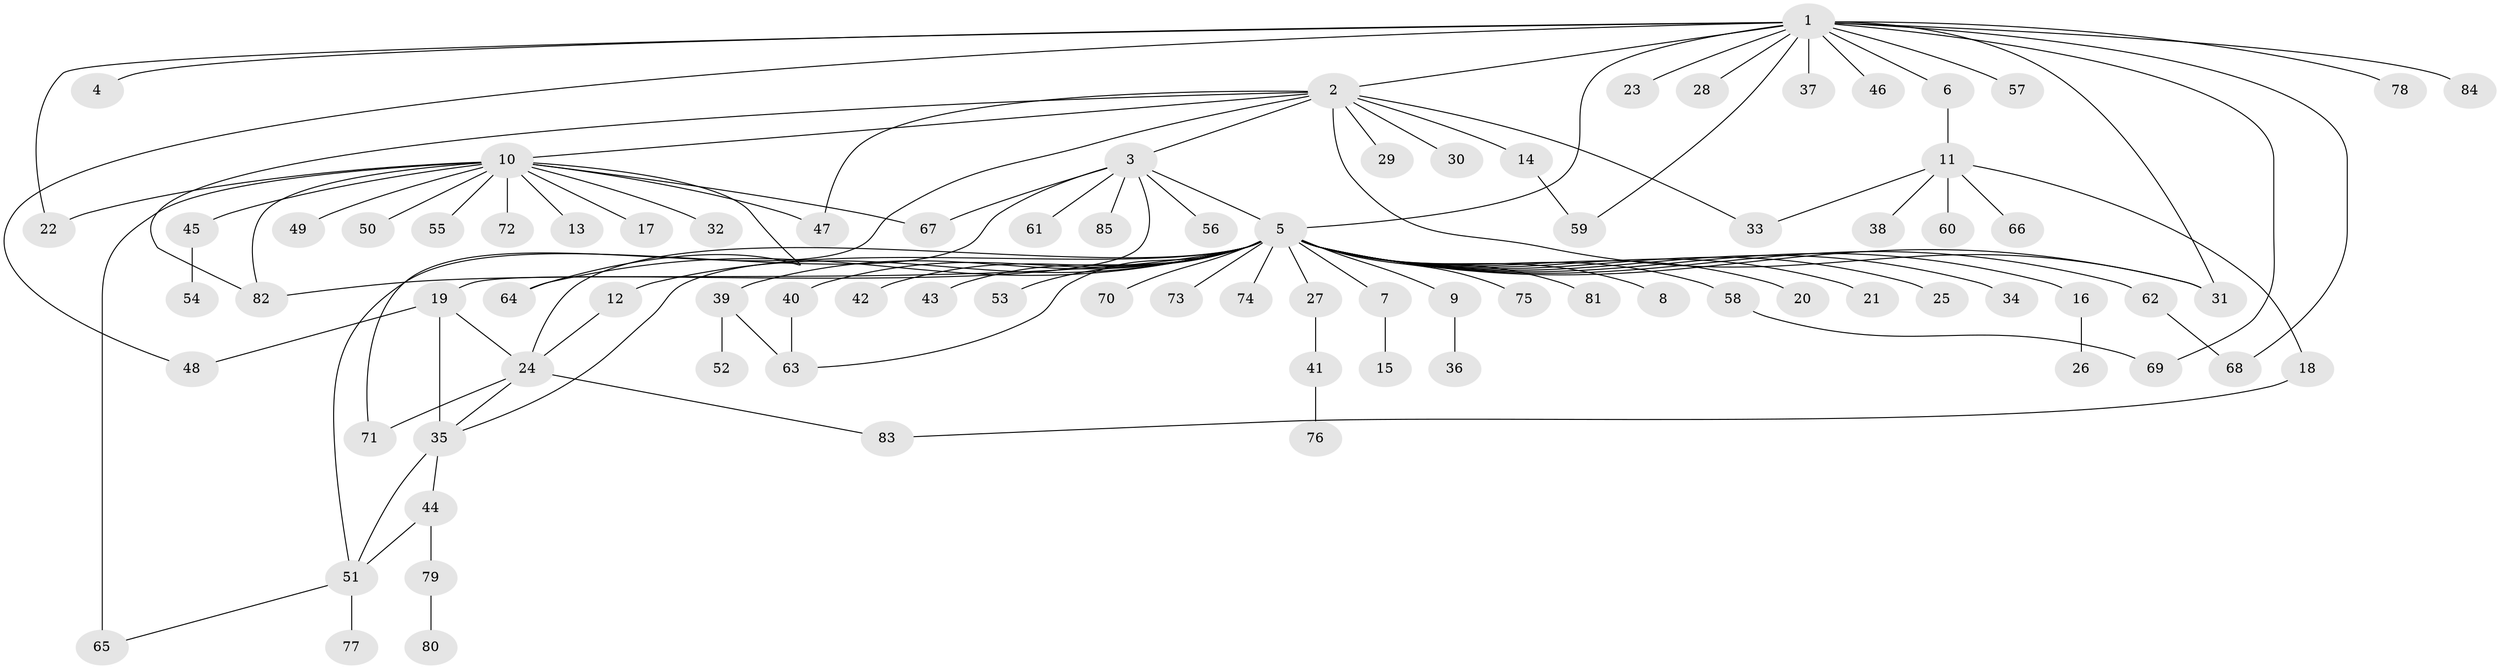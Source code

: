 // original degree distribution, {19: 0.008264462809917356, 12: 0.008264462809917356, 9: 0.008264462809917356, 1: 0.5454545454545454, 31: 0.008264462809917356, 2: 0.21487603305785125, 3: 0.1487603305785124, 17: 0.008264462809917356, 7: 0.01652892561983471, 8: 0.008264462809917356, 4: 0.01652892561983471, 6: 0.008264462809917356}
// Generated by graph-tools (version 1.1) at 2025/50/03/04/25 22:50:21]
// undirected, 85 vertices, 109 edges
graph export_dot {
  node [color=gray90,style=filled];
  1;
  2;
  3;
  4;
  5;
  6;
  7;
  8;
  9;
  10;
  11;
  12;
  13;
  14;
  15;
  16;
  17;
  18;
  19;
  20;
  21;
  22;
  23;
  24;
  25;
  26;
  27;
  28;
  29;
  30;
  31;
  32;
  33;
  34;
  35;
  36;
  37;
  38;
  39;
  40;
  41;
  42;
  43;
  44;
  45;
  46;
  47;
  48;
  49;
  50;
  51;
  52;
  53;
  54;
  55;
  56;
  57;
  58;
  59;
  60;
  61;
  62;
  63;
  64;
  65;
  66;
  67;
  68;
  69;
  70;
  71;
  72;
  73;
  74;
  75;
  76;
  77;
  78;
  79;
  80;
  81;
  82;
  83;
  84;
  85;
  1 -- 2 [weight=1.0];
  1 -- 4 [weight=1.0];
  1 -- 5 [weight=1.0];
  1 -- 6 [weight=1.0];
  1 -- 22 [weight=1.0];
  1 -- 23 [weight=1.0];
  1 -- 28 [weight=1.0];
  1 -- 31 [weight=1.0];
  1 -- 37 [weight=1.0];
  1 -- 46 [weight=1.0];
  1 -- 48 [weight=1.0];
  1 -- 57 [weight=1.0];
  1 -- 59 [weight=1.0];
  1 -- 68 [weight=1.0];
  1 -- 69 [weight=1.0];
  1 -- 78 [weight=1.0];
  1 -- 84 [weight=1.0];
  2 -- 3 [weight=1.0];
  2 -- 10 [weight=1.0];
  2 -- 14 [weight=1.0];
  2 -- 29 [weight=1.0];
  2 -- 30 [weight=1.0];
  2 -- 31 [weight=1.0];
  2 -- 33 [weight=1.0];
  2 -- 47 [weight=1.0];
  2 -- 71 [weight=1.0];
  2 -- 82 [weight=1.0];
  3 -- 5 [weight=1.0];
  3 -- 19 [weight=1.0];
  3 -- 51 [weight=1.0];
  3 -- 56 [weight=1.0];
  3 -- 61 [weight=1.0];
  3 -- 67 [weight=1.0];
  3 -- 85 [weight=1.0];
  5 -- 7 [weight=1.0];
  5 -- 8 [weight=1.0];
  5 -- 9 [weight=1.0];
  5 -- 12 [weight=1.0];
  5 -- 16 [weight=1.0];
  5 -- 20 [weight=1.0];
  5 -- 21 [weight=1.0];
  5 -- 24 [weight=1.0];
  5 -- 25 [weight=1.0];
  5 -- 27 [weight=1.0];
  5 -- 31 [weight=1.0];
  5 -- 34 [weight=1.0];
  5 -- 35 [weight=1.0];
  5 -- 39 [weight=1.0];
  5 -- 40 [weight=1.0];
  5 -- 42 [weight=1.0];
  5 -- 43 [weight=1.0];
  5 -- 53 [weight=1.0];
  5 -- 58 [weight=1.0];
  5 -- 62 [weight=1.0];
  5 -- 63 [weight=1.0];
  5 -- 64 [weight=1.0];
  5 -- 70 [weight=1.0];
  5 -- 73 [weight=1.0];
  5 -- 74 [weight=1.0];
  5 -- 75 [weight=1.0];
  5 -- 81 [weight=1.0];
  5 -- 82 [weight=1.0];
  6 -- 11 [weight=1.0];
  7 -- 15 [weight=1.0];
  9 -- 36 [weight=1.0];
  10 -- 13 [weight=1.0];
  10 -- 17 [weight=1.0];
  10 -- 22 [weight=1.0];
  10 -- 32 [weight=1.0];
  10 -- 45 [weight=1.0];
  10 -- 47 [weight=2.0];
  10 -- 49 [weight=1.0];
  10 -- 50 [weight=1.0];
  10 -- 55 [weight=1.0];
  10 -- 64 [weight=1.0];
  10 -- 65 [weight=2.0];
  10 -- 67 [weight=1.0];
  10 -- 72 [weight=1.0];
  10 -- 82 [weight=1.0];
  11 -- 18 [weight=1.0];
  11 -- 33 [weight=1.0];
  11 -- 38 [weight=1.0];
  11 -- 60 [weight=1.0];
  11 -- 66 [weight=1.0];
  12 -- 24 [weight=1.0];
  14 -- 59 [weight=1.0];
  16 -- 26 [weight=1.0];
  18 -- 83 [weight=1.0];
  19 -- 24 [weight=1.0];
  19 -- 35 [weight=4.0];
  19 -- 48 [weight=1.0];
  24 -- 35 [weight=1.0];
  24 -- 71 [weight=1.0];
  24 -- 83 [weight=1.0];
  27 -- 41 [weight=1.0];
  35 -- 44 [weight=1.0];
  35 -- 51 [weight=1.0];
  39 -- 52 [weight=1.0];
  39 -- 63 [weight=1.0];
  40 -- 63 [weight=1.0];
  41 -- 76 [weight=1.0];
  44 -- 51 [weight=1.0];
  44 -- 79 [weight=1.0];
  45 -- 54 [weight=1.0];
  51 -- 65 [weight=1.0];
  51 -- 77 [weight=1.0];
  58 -- 69 [weight=1.0];
  62 -- 68 [weight=1.0];
  79 -- 80 [weight=1.0];
}
